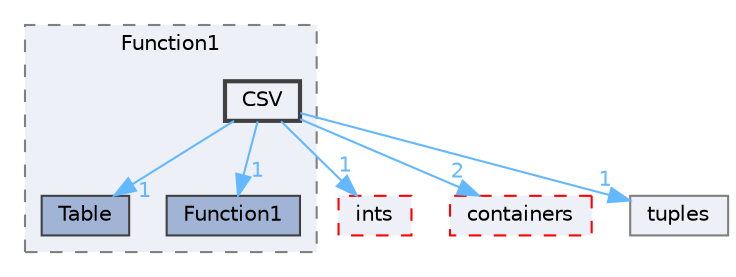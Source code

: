 digraph "src/OpenFOAM/primitives/functions/Function1/CSV"
{
 // LATEX_PDF_SIZE
  bgcolor="transparent";
  edge [fontname=Helvetica,fontsize=10,labelfontname=Helvetica,labelfontsize=10];
  node [fontname=Helvetica,fontsize=10,shape=box,height=0.2,width=0.4];
  compound=true
  subgraph clusterdir_bf4f273fcff898a8e57532425217d669 {
    graph [ bgcolor="#edf0f7", pencolor="grey50", label="Function1", fontname=Helvetica,fontsize=10 style="filled,dashed", URL="dir_bf4f273fcff898a8e57532425217d669.html",tooltip=""]
  dir_a9122a1c4792bf2184339ee31c16b482 [label="Table", fillcolor="#a2b4d6", color="grey25", style="filled", URL="dir_a9122a1c4792bf2184339ee31c16b482.html",tooltip=""];
  dir_c0adf992fe16fe46b123b20bd86c3f11 [label="Function1", fillcolor="#a2b4d6", color="grey25", style="filled", URL="dir_c0adf992fe16fe46b123b20bd86c3f11.html",tooltip=""];
  dir_b256e453a796f9da7ab0986e2a420918 [label="CSV", fillcolor="#edf0f7", color="grey25", style="filled,bold", URL="dir_b256e453a796f9da7ab0986e2a420918.html",tooltip=""];
  }
  dir_086c067a0e64eeb439d30ae0c44248d8 [label="ints", fillcolor="#edf0f7", color="red", style="filled,dashed", URL="dir_086c067a0e64eeb439d30ae0c44248d8.html",tooltip=""];
  dir_19d0872053bde092be81d7fe3f56cbf7 [label="containers", fillcolor="#edf0f7", color="red", style="filled,dashed", URL="dir_19d0872053bde092be81d7fe3f56cbf7.html",tooltip=""];
  dir_bc21ceecb5bf9a0a7b119276ea79895b [label="tuples", fillcolor="#edf0f7", color="grey50", style="filled", URL="dir_bc21ceecb5bf9a0a7b119276ea79895b.html",tooltip=""];
  dir_b256e453a796f9da7ab0986e2a420918->dir_086c067a0e64eeb439d30ae0c44248d8 [headlabel="1", labeldistance=1.5 headhref="dir_000737_001949.html" href="dir_000737_001949.html" color="steelblue1" fontcolor="steelblue1"];
  dir_b256e453a796f9da7ab0986e2a420918->dir_19d0872053bde092be81d7fe3f56cbf7 [headlabel="2", labeldistance=1.5 headhref="dir_000737_000669.html" href="dir_000737_000669.html" color="steelblue1" fontcolor="steelblue1"];
  dir_b256e453a796f9da7ab0986e2a420918->dir_a9122a1c4792bf2184339ee31c16b482 [headlabel="1", labeldistance=1.5 headhref="dir_000737_003945.html" href="dir_000737_003945.html" color="steelblue1" fontcolor="steelblue1"];
  dir_b256e453a796f9da7ab0986e2a420918->dir_bc21ceecb5bf9a0a7b119276ea79895b [headlabel="1", labeldistance=1.5 headhref="dir_000737_004133.html" href="dir_000737_004133.html" color="steelblue1" fontcolor="steelblue1"];
  dir_b256e453a796f9da7ab0986e2a420918->dir_c0adf992fe16fe46b123b20bd86c3f11 [headlabel="1", labeldistance=1.5 headhref="dir_000737_001508.html" href="dir_000737_001508.html" color="steelblue1" fontcolor="steelblue1"];
}
